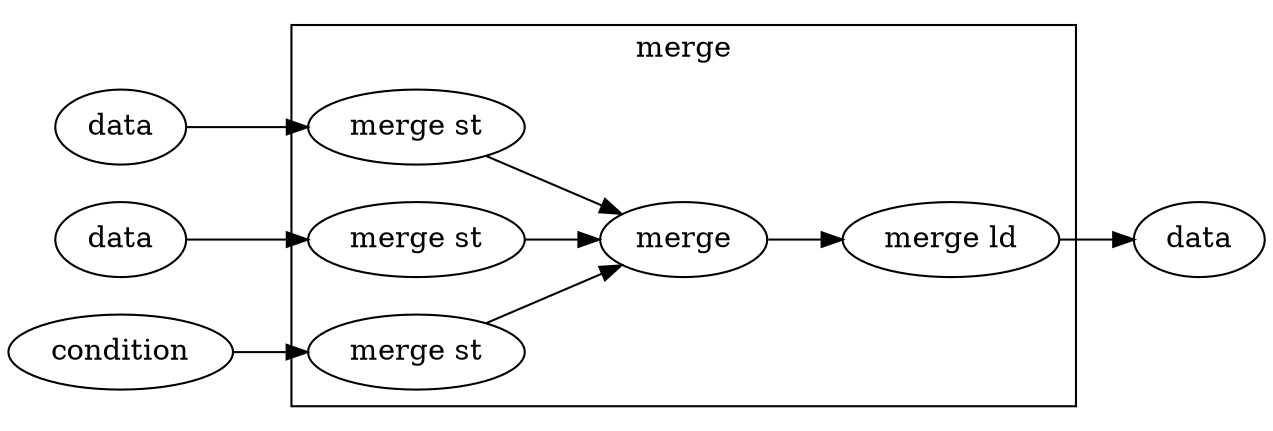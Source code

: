 
digraph G{

#vertical 20
#include

  rankdir = LR;

  subgraph cluster_merge {
  msl[label="merge st"];
  msr[label="merge st"];
  msc[label="merge st"];
  mp[label="merge"];
  ml[label="merge ld"];
    label="merge";
    msl -> mp #l1;
    msr -> mp #l1;
    msc -> mp #l1;
    mp -> ml #l1;
  };

  ina[label="data",shape="ellipse",taillabel="1"];
  inb[label="data",shape="ellipse",taillabel="2"];
  inc[label="condition",shape="ellipse"];
  outa[label="data",shape="ellipse"];
  ina -> msl;
  inb -> msr;
  inc -> msc;
  ml -> outa;

}
